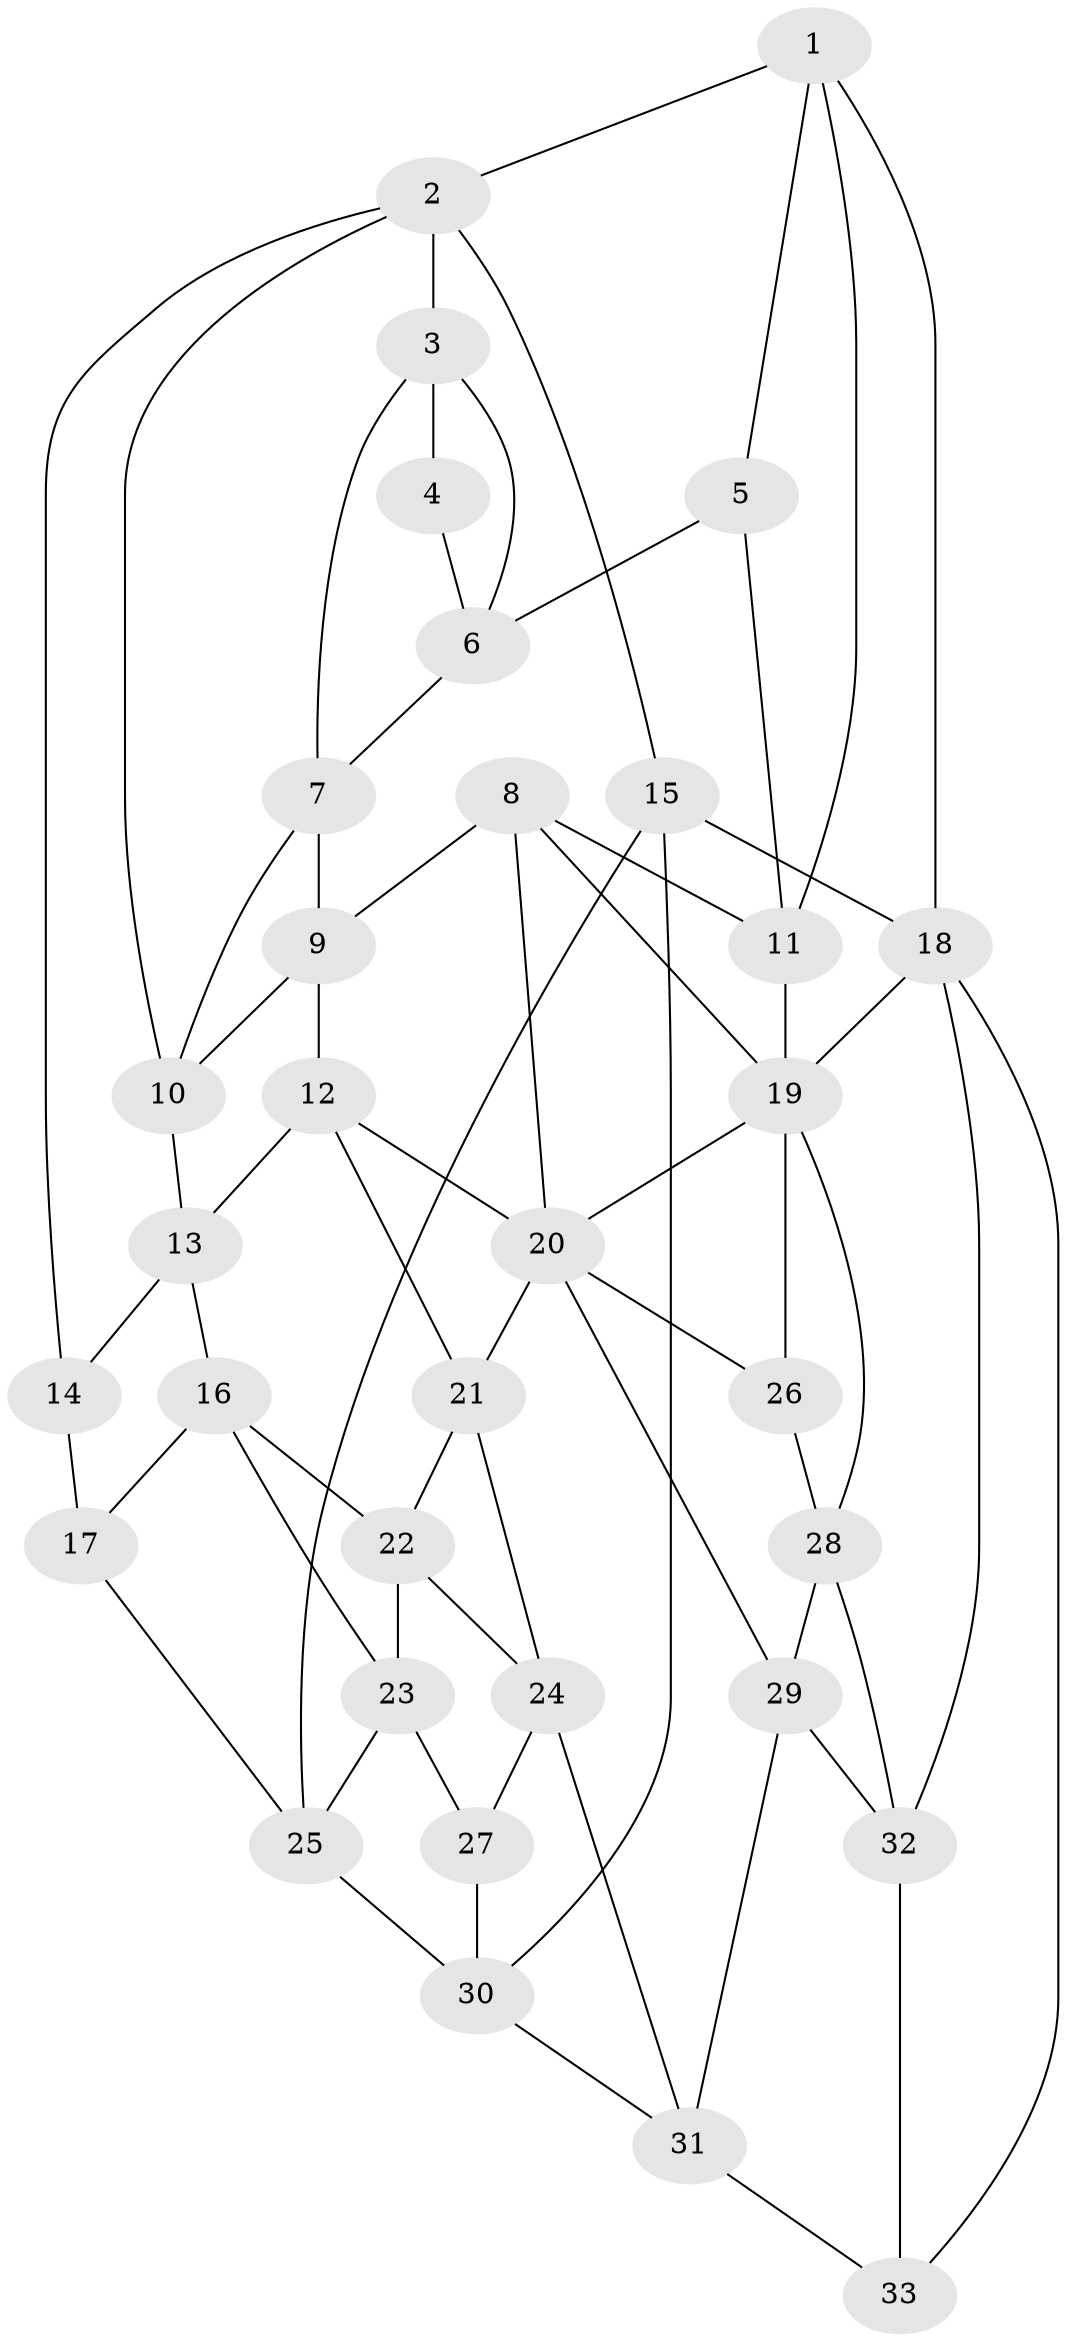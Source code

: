 // original degree distribution, {3: 0.030303030303030304, 6: 0.24242424242424243, 5: 0.45454545454545453, 4: 0.2727272727272727}
// Generated by graph-tools (version 1.1) at 2025/51/03/09/25 03:51:09]
// undirected, 33 vertices, 65 edges
graph export_dot {
graph [start="1"]
  node [color=gray90,style=filled];
  1;
  2;
  3;
  4;
  5;
  6;
  7;
  8;
  9;
  10;
  11;
  12;
  13;
  14;
  15;
  16;
  17;
  18;
  19;
  20;
  21;
  22;
  23;
  24;
  25;
  26;
  27;
  28;
  29;
  30;
  31;
  32;
  33;
  1 -- 2 [weight=1.0];
  1 -- 5 [weight=1.0];
  1 -- 11 [weight=1.0];
  1 -- 18 [weight=1.0];
  2 -- 3 [weight=1.0];
  2 -- 10 [weight=1.0];
  2 -- 14 [weight=1.0];
  2 -- 15 [weight=1.0];
  3 -- 4 [weight=1.0];
  3 -- 6 [weight=1.0];
  3 -- 7 [weight=1.0];
  4 -- 6 [weight=1.0];
  5 -- 6 [weight=1.0];
  5 -- 11 [weight=1.0];
  6 -- 7 [weight=1.0];
  7 -- 9 [weight=1.0];
  7 -- 10 [weight=1.0];
  8 -- 9 [weight=1.0];
  8 -- 11 [weight=1.0];
  8 -- 19 [weight=1.0];
  8 -- 20 [weight=1.0];
  9 -- 10 [weight=1.0];
  9 -- 12 [weight=1.0];
  10 -- 13 [weight=1.0];
  11 -- 19 [weight=1.0];
  12 -- 13 [weight=1.0];
  12 -- 20 [weight=1.0];
  12 -- 21 [weight=1.0];
  13 -- 14 [weight=1.0];
  13 -- 16 [weight=1.0];
  14 -- 17 [weight=2.0];
  15 -- 18 [weight=1.0];
  15 -- 25 [weight=1.0];
  15 -- 30 [weight=1.0];
  16 -- 17 [weight=1.0];
  16 -- 22 [weight=1.0];
  16 -- 23 [weight=1.0];
  17 -- 25 [weight=1.0];
  18 -- 19 [weight=1.0];
  18 -- 32 [weight=1.0];
  18 -- 33 [weight=1.0];
  19 -- 20 [weight=1.0];
  19 -- 26 [weight=1.0];
  19 -- 28 [weight=1.0];
  20 -- 21 [weight=1.0];
  20 -- 26 [weight=1.0];
  20 -- 29 [weight=1.0];
  21 -- 22 [weight=1.0];
  21 -- 24 [weight=1.0];
  22 -- 23 [weight=1.0];
  22 -- 24 [weight=1.0];
  23 -- 25 [weight=1.0];
  23 -- 27 [weight=1.0];
  24 -- 27 [weight=1.0];
  24 -- 31 [weight=1.0];
  25 -- 30 [weight=1.0];
  26 -- 28 [weight=1.0];
  27 -- 30 [weight=1.0];
  28 -- 29 [weight=1.0];
  28 -- 32 [weight=1.0];
  29 -- 31 [weight=1.0];
  29 -- 32 [weight=1.0];
  30 -- 31 [weight=1.0];
  31 -- 33 [weight=1.0];
  32 -- 33 [weight=1.0];
}
